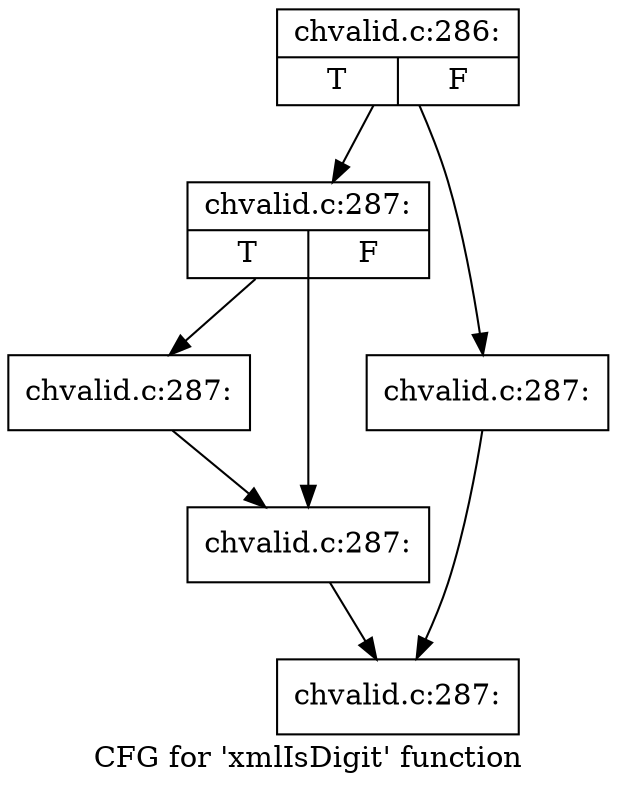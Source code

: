 digraph "CFG for 'xmlIsDigit' function" {
	label="CFG for 'xmlIsDigit' function";

	Node0x54c5b70 [shape=record,label="{chvalid.c:286:|{<s0>T|<s1>F}}"];
	Node0x54c5b70 -> Node0x54c5d80;
	Node0x54c5b70 -> Node0x54c10b0;
	Node0x54c5d80 [shape=record,label="{chvalid.c:287:|{<s0>T|<s1>F}}"];
	Node0x54c5d80 -> Node0x54c1370;
	Node0x54c5d80 -> Node0x54c1320;
	Node0x54c1370 [shape=record,label="{chvalid.c:287:}"];
	Node0x54c1370 -> Node0x54c1320;
	Node0x54c1320 [shape=record,label="{chvalid.c:287:}"];
	Node0x54c1320 -> Node0x54c1100;
	Node0x54c10b0 [shape=record,label="{chvalid.c:287:}"];
	Node0x54c10b0 -> Node0x54c1100;
	Node0x54c1100 [shape=record,label="{chvalid.c:287:}"];
}
